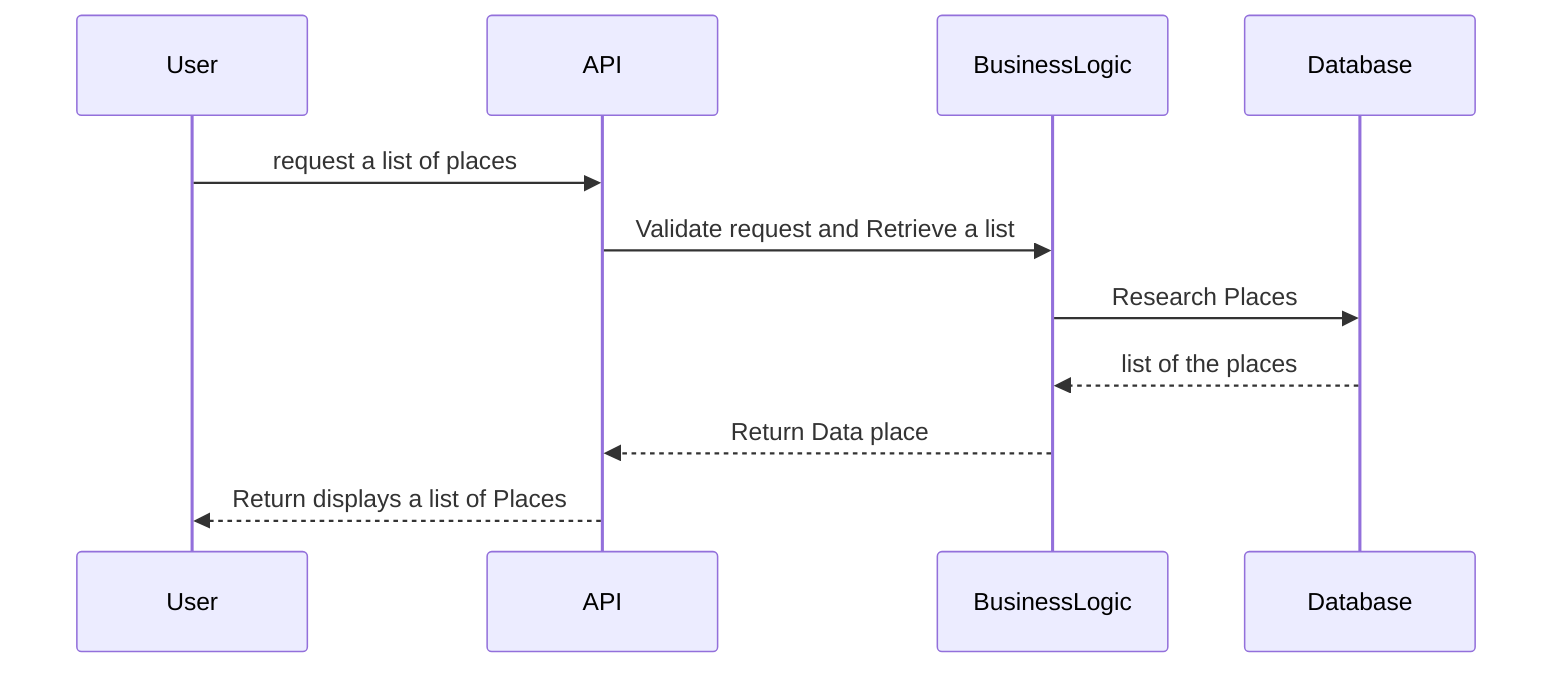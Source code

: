 sequenceDiagram
participant User
participant API
participant BusinessLogic
participant Database

User->>API: request a list of places
API->>BusinessLogic: Validate request and Retrieve a list
BusinessLogic->>Database: Research Places
Database-->>BusinessLogic: list of the places
BusinessLogic-->>API: Return Data place
API-->>User: Return displays a list of Places